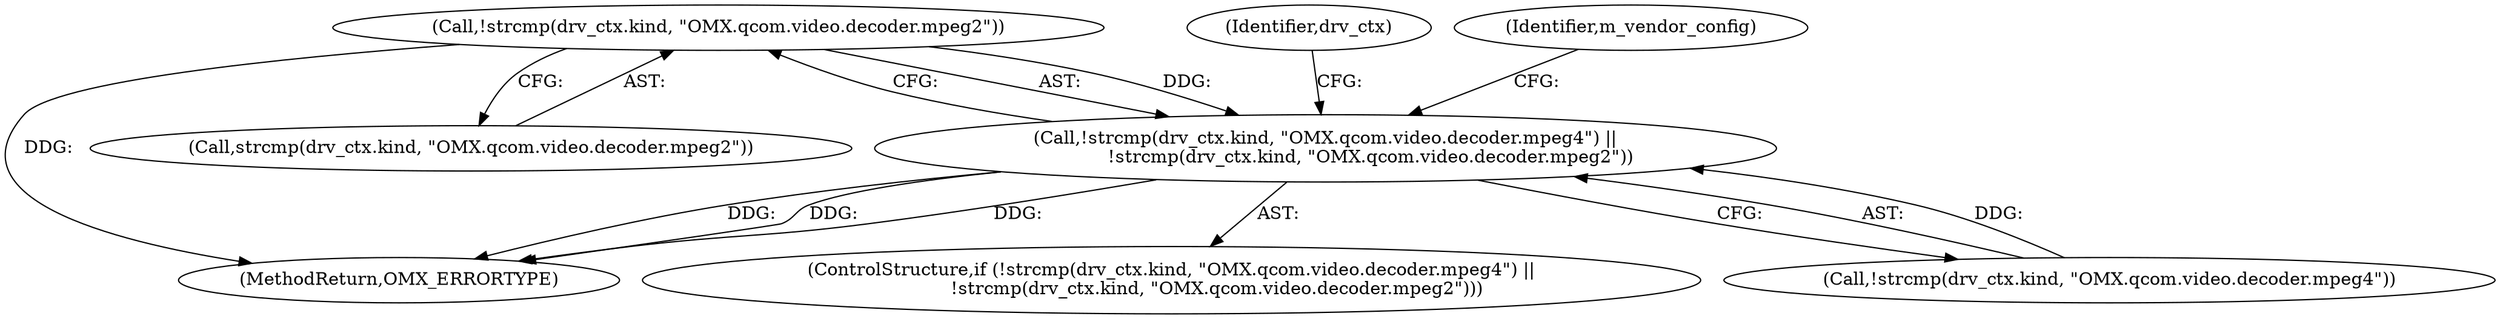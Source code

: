 digraph "0_Android_f22c2a0f0f9e030c240468d9d18b9297f001bcf0@API" {
"1000337" [label="(Call,!strcmp(drv_ctx.kind, \"OMX.qcom.video.decoder.mpeg2\"))"];
"1000330" [label="(Call,!strcmp(drv_ctx.kind, \"OMX.qcom.video.decoder.mpeg4\") ||\n                !strcmp(drv_ctx.kind, \"OMX.qcom.video.decoder.mpeg2\"))"];
"1000383" [label="(Identifier,drv_ctx)"];
"1000330" [label="(Call,!strcmp(drv_ctx.kind, \"OMX.qcom.video.decoder.mpeg4\") ||\n                !strcmp(drv_ctx.kind, \"OMX.qcom.video.decoder.mpeg2\"))"];
"1000337" [label="(Call,!strcmp(drv_ctx.kind, \"OMX.qcom.video.decoder.mpeg2\"))"];
"1001056" [label="(MethodReturn,OMX_ERRORTYPE)"];
"1000338" [label="(Call,strcmp(drv_ctx.kind, \"OMX.qcom.video.decoder.mpeg2\"))"];
"1000329" [label="(ControlStructure,if (!strcmp(drv_ctx.kind, \"OMX.qcom.video.decoder.mpeg4\") ||\n                !strcmp(drv_ctx.kind, \"OMX.qcom.video.decoder.mpeg2\")))"];
"1000331" [label="(Call,!strcmp(drv_ctx.kind, \"OMX.qcom.video.decoder.mpeg4\"))"];
"1000346" [label="(Identifier,m_vendor_config)"];
"1000337" -> "1000330"  [label="AST: "];
"1000337" -> "1000338"  [label="CFG: "];
"1000338" -> "1000337"  [label="AST: "];
"1000330" -> "1000337"  [label="CFG: "];
"1000337" -> "1001056"  [label="DDG: "];
"1000337" -> "1000330"  [label="DDG: "];
"1000330" -> "1000329"  [label="AST: "];
"1000330" -> "1000331"  [label="CFG: "];
"1000331" -> "1000330"  [label="AST: "];
"1000346" -> "1000330"  [label="CFG: "];
"1000383" -> "1000330"  [label="CFG: "];
"1000330" -> "1001056"  [label="DDG: "];
"1000330" -> "1001056"  [label="DDG: "];
"1000330" -> "1001056"  [label="DDG: "];
"1000331" -> "1000330"  [label="DDG: "];
}
